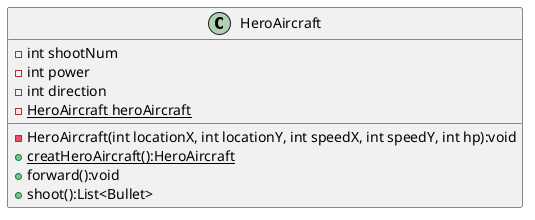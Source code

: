 @startuml
class HeroAircraft {
    - int shootNum
    - int power
    - int direction
    - {static} HeroAircraft heroAircraft
    - HeroAircraft(int locationX, int locationY, int speedX, int speedY, int hp):void
    + {static}creatHeroAircraft():HeroAircraft
    + forward():void
    + shoot():List<Bullet>
}
@enduml